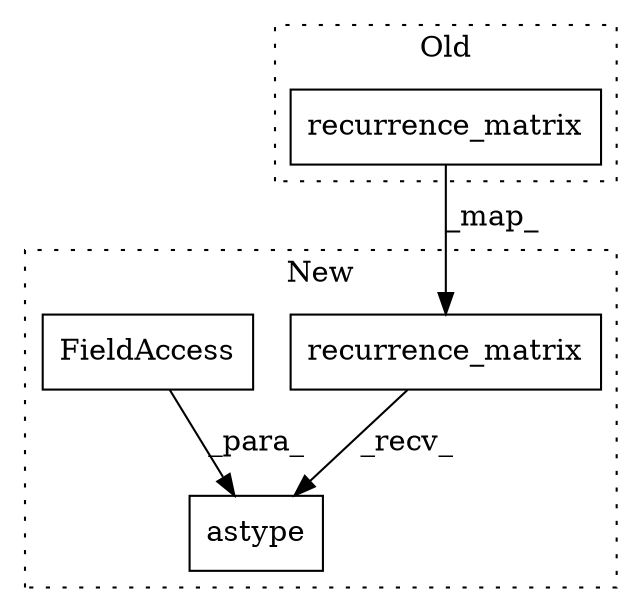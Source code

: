 digraph G {
subgraph cluster0 {
1 [label="recurrence_matrix" a="32" s="4457,4476" l="18,1" shape="box"];
label = "Old";
style="dotted";
}
subgraph cluster1 {
2 [label="recurrence_matrix" a="32" s="4457,4476" l="18,1" shape="box"];
3 [label="astype" a="32" s="4478,4496" l="7,1" shape="box"];
4 [label="FieldAccess" a="22" s="4485" l="11" shape="box"];
label = "New";
style="dotted";
}
1 -> 2 [label="_map_"];
2 -> 3 [label="_recv_"];
4 -> 3 [label="_para_"];
}